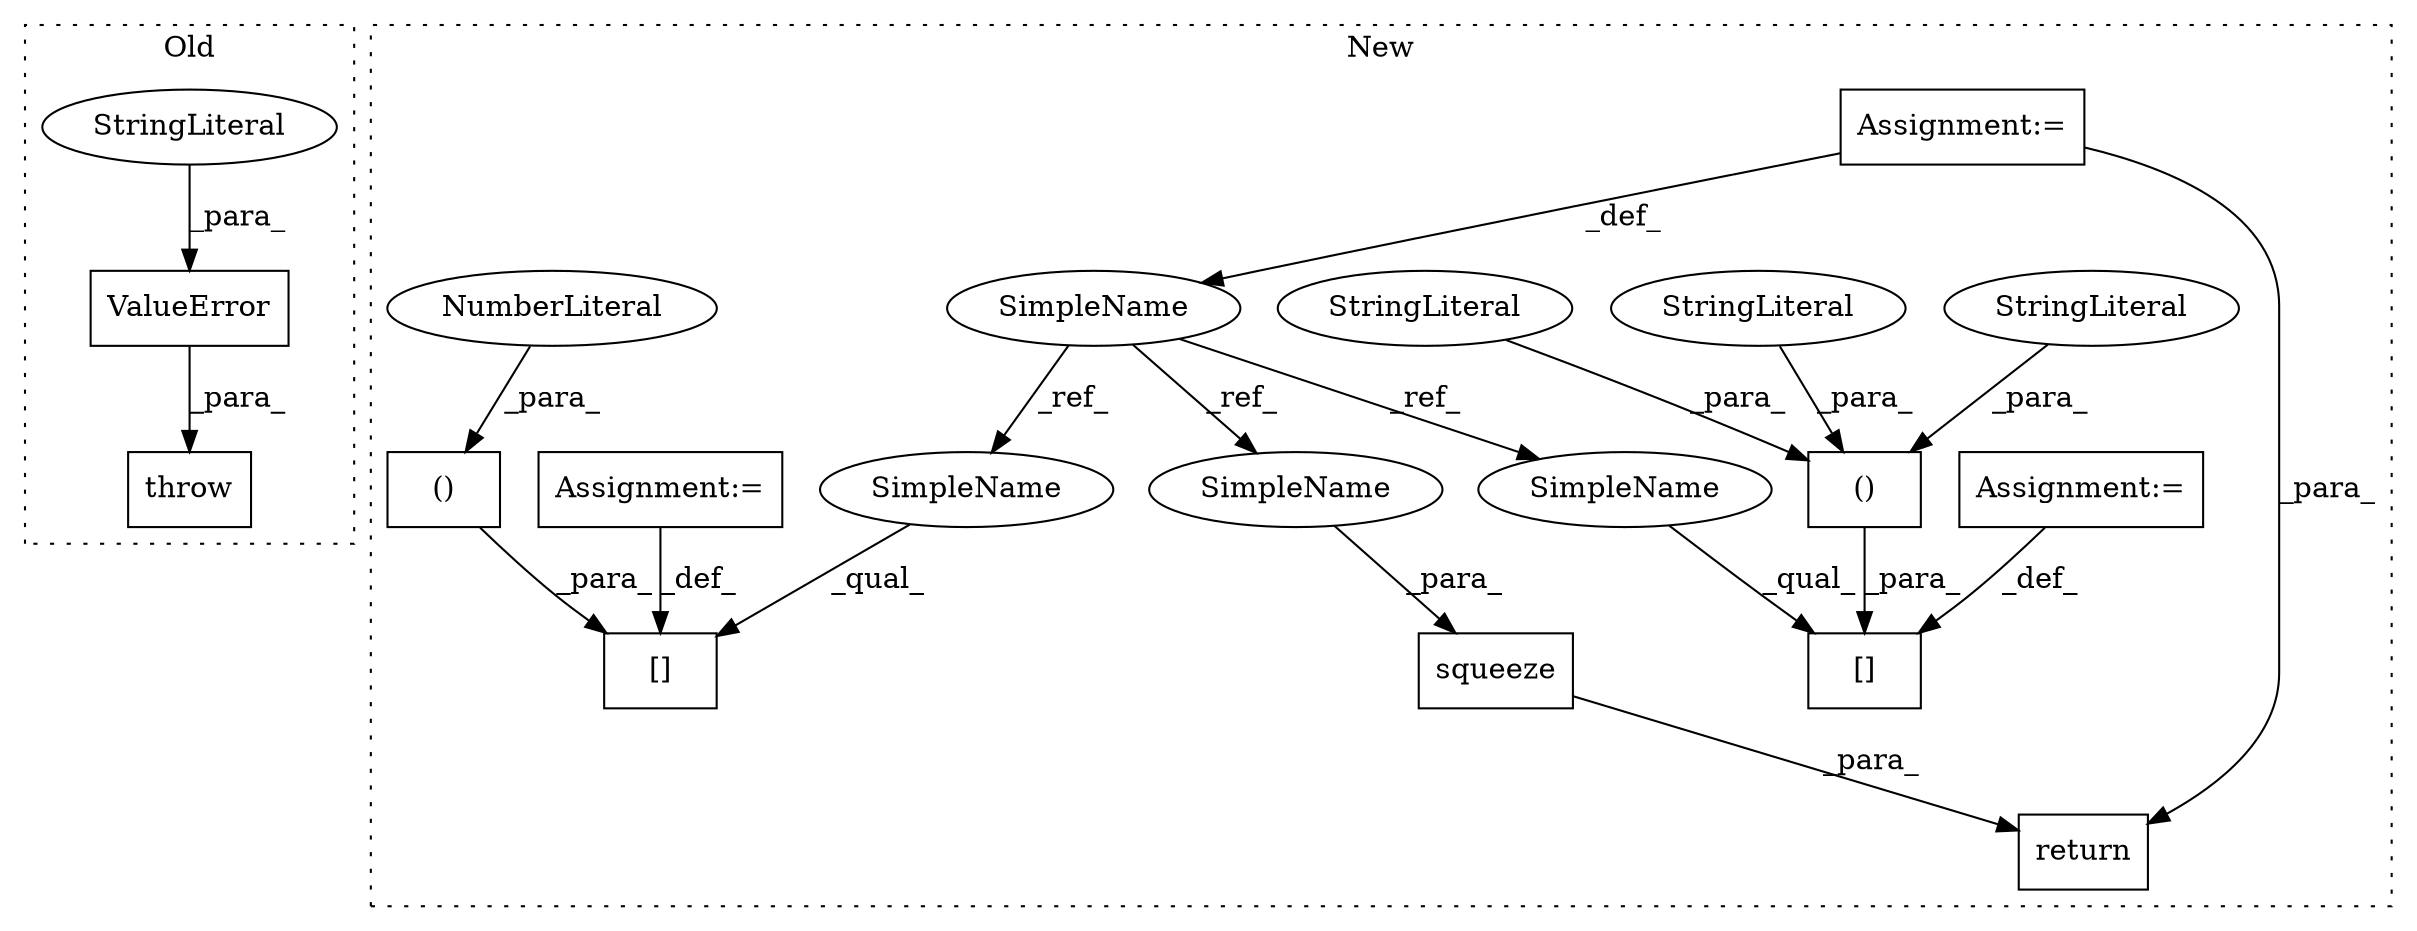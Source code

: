 digraph G {
subgraph cluster0 {
1 [label="throw" a="53" s="1235" l="6" shape="box"];
4 [label="ValueError" a="32" s="1241,1275" l="11,1" shape="box"];
5 [label="StringLiteral" a="45" s="1252" l="23" shape="ellipse"];
label = "Old";
style="dotted";
}
subgraph cluster1 {
2 [label="squeeze" a="32" s="1736,1746" l="8,1" shape="box"];
3 [label="Assignment:=" a="7" s="1384" l="1" shape="box"];
6 [label="[]" a="2" s="1442,1528" l="8,2" shape="box"];
7 [label="return" a="41" s="1723" l="7" shape="box"];
8 [label="[]" a="2" s="1588,1657" l="8,2" shape="box"];
9 [label="()" a="106" s="1450" l="78" shape="box"];
10 [label="SimpleName" a="42" s="1382" l="2" shape="ellipse"];
11 [label="()" a="106" s="1596" l="61" shape="box"];
12 [label="StringLiteral" a="45" s="1512" l="16" shape="ellipse"];
13 [label="StringLiteral" a="45" s="1481" l="18" shape="ellipse"];
14 [label="Assignment:=" a="7" s="1530" l="1" shape="box"];
15 [label="Assignment:=" a="7" s="1659" l="1" shape="box"];
16 [label="NumberLiteral" a="34" s="1596" l="1" shape="ellipse"];
17 [label="StringLiteral" a="45" s="1450" l="18" shape="ellipse"];
18 [label="SimpleName" a="42" s="1744" l="2" shape="ellipse"];
19 [label="SimpleName" a="42" s="1588" l="2" shape="ellipse"];
20 [label="SimpleName" a="42" s="1442" l="2" shape="ellipse"];
label = "New";
style="dotted";
}
2 -> 7 [label="_para_"];
3 -> 10 [label="_def_"];
3 -> 7 [label="_para_"];
4 -> 1 [label="_para_"];
5 -> 4 [label="_para_"];
9 -> 6 [label="_para_"];
10 -> 19 [label="_ref_"];
10 -> 18 [label="_ref_"];
10 -> 20 [label="_ref_"];
11 -> 8 [label="_para_"];
12 -> 9 [label="_para_"];
13 -> 9 [label="_para_"];
14 -> 6 [label="_def_"];
15 -> 8 [label="_def_"];
16 -> 11 [label="_para_"];
17 -> 9 [label="_para_"];
18 -> 2 [label="_para_"];
19 -> 8 [label="_qual_"];
20 -> 6 [label="_qual_"];
}